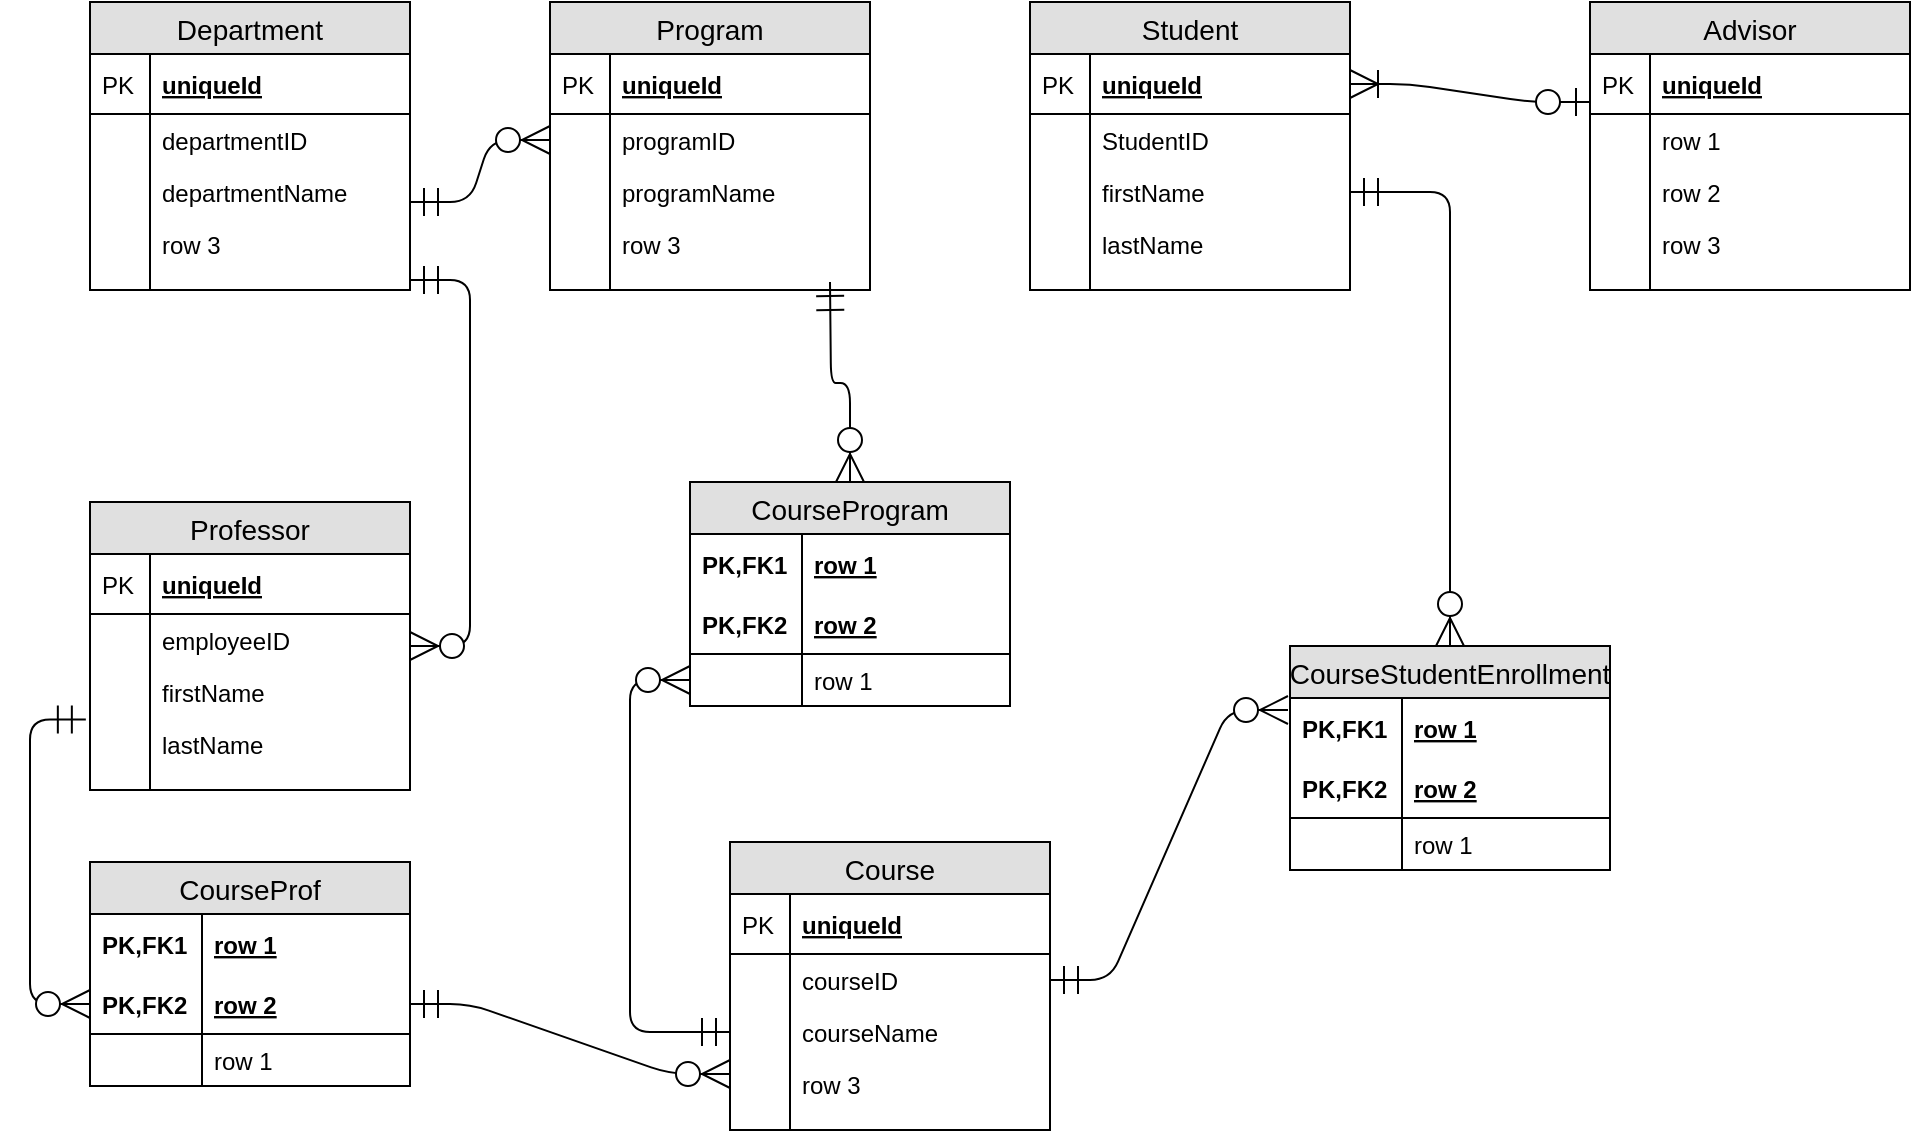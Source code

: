<mxfile version="12.2.3" type="onedrive" pages="1"><diagram name="Page-1" id="e56a1550-8fbb-45ad-956c-1786394a9013"><mxGraphModel dx="1005" dy="513" grid="1" gridSize="10" guides="1" tooltips="1" connect="1" arrows="1" fold="1" page="1" pageScale="1" pageWidth="1100" pageHeight="850" background="#ffffff" math="0" shadow="0"><root><mxCell id="0"/><mxCell id="1" parent="0"/><mxCell id="qnBEBuogcUo1ERhC1mrK-27" value="Department" style="swimlane;fontStyle=0;childLayout=stackLayout;horizontal=1;startSize=26;fillColor=#e0e0e0;horizontalStack=0;resizeParent=1;resizeParentMax=0;resizeLast=0;collapsible=1;marginBottom=0;swimlaneFillColor=#ffffff;align=center;fontSize=14;" parent="1" vertex="1"><mxGeometry x="50" y="20" width="160" height="144" as="geometry"/></mxCell><mxCell id="qnBEBuogcUo1ERhC1mrK-28" value="uniqueId" style="shape=partialRectangle;top=0;left=0;right=0;bottom=1;align=left;verticalAlign=middle;fillColor=none;spacingLeft=34;spacingRight=4;overflow=hidden;rotatable=0;points=[[0,0.5],[1,0.5]];portConstraint=eastwest;dropTarget=0;fontStyle=5;fontSize=12;" parent="qnBEBuogcUo1ERhC1mrK-27" vertex="1"><mxGeometry y="26" width="160" height="30" as="geometry"/></mxCell><mxCell id="qnBEBuogcUo1ERhC1mrK-29" value="PK" style="shape=partialRectangle;top=0;left=0;bottom=0;fillColor=none;align=left;verticalAlign=middle;spacingLeft=4;spacingRight=4;overflow=hidden;rotatable=0;points=[];portConstraint=eastwest;part=1;fontSize=12;" parent="qnBEBuogcUo1ERhC1mrK-28" vertex="1" connectable="0"><mxGeometry width="30" height="30" as="geometry"/></mxCell><mxCell id="qnBEBuogcUo1ERhC1mrK-30" value="departmentID" style="shape=partialRectangle;top=0;left=0;right=0;bottom=0;align=left;verticalAlign=top;fillColor=none;spacingLeft=34;spacingRight=4;overflow=hidden;rotatable=0;points=[[0,0.5],[1,0.5]];portConstraint=eastwest;dropTarget=0;fontSize=12;" parent="qnBEBuogcUo1ERhC1mrK-27" vertex="1"><mxGeometry y="56" width="160" height="26" as="geometry"/></mxCell><mxCell id="qnBEBuogcUo1ERhC1mrK-31" value="" style="shape=partialRectangle;top=0;left=0;bottom=0;fillColor=none;align=left;verticalAlign=top;spacingLeft=4;spacingRight=4;overflow=hidden;rotatable=0;points=[];portConstraint=eastwest;part=1;fontSize=12;" parent="qnBEBuogcUo1ERhC1mrK-30" vertex="1" connectable="0"><mxGeometry width="30" height="26" as="geometry"/></mxCell><mxCell id="qnBEBuogcUo1ERhC1mrK-32" value="departmentName" style="shape=partialRectangle;top=0;left=0;right=0;bottom=0;align=left;verticalAlign=top;fillColor=none;spacingLeft=34;spacingRight=4;overflow=hidden;rotatable=0;points=[[0,0.5],[1,0.5]];portConstraint=eastwest;dropTarget=0;fontSize=12;" parent="qnBEBuogcUo1ERhC1mrK-27" vertex="1"><mxGeometry y="82" width="160" height="26" as="geometry"/></mxCell><mxCell id="qnBEBuogcUo1ERhC1mrK-33" value="" style="shape=partialRectangle;top=0;left=0;bottom=0;fillColor=none;align=left;verticalAlign=top;spacingLeft=4;spacingRight=4;overflow=hidden;rotatable=0;points=[];portConstraint=eastwest;part=1;fontSize=12;" parent="qnBEBuogcUo1ERhC1mrK-32" vertex="1" connectable="0"><mxGeometry width="30" height="26" as="geometry"/></mxCell><mxCell id="qnBEBuogcUo1ERhC1mrK-34" value="row 3" style="shape=partialRectangle;top=0;left=0;right=0;bottom=0;align=left;verticalAlign=top;fillColor=none;spacingLeft=34;spacingRight=4;overflow=hidden;rotatable=0;points=[[0,0.5],[1,0.5]];portConstraint=eastwest;dropTarget=0;fontSize=12;" parent="qnBEBuogcUo1ERhC1mrK-27" vertex="1"><mxGeometry y="108" width="160" height="26" as="geometry"/></mxCell><mxCell id="qnBEBuogcUo1ERhC1mrK-35" value="" style="shape=partialRectangle;top=0;left=0;bottom=0;fillColor=none;align=left;verticalAlign=top;spacingLeft=4;spacingRight=4;overflow=hidden;rotatable=0;points=[];portConstraint=eastwest;part=1;fontSize=12;" parent="qnBEBuogcUo1ERhC1mrK-34" vertex="1" connectable="0"><mxGeometry width="30" height="26" as="geometry"/></mxCell><mxCell id="qnBEBuogcUo1ERhC1mrK-36" value="" style="shape=partialRectangle;top=0;left=0;right=0;bottom=0;align=left;verticalAlign=top;fillColor=none;spacingLeft=34;spacingRight=4;overflow=hidden;rotatable=0;points=[[0,0.5],[1,0.5]];portConstraint=eastwest;dropTarget=0;fontSize=12;" parent="qnBEBuogcUo1ERhC1mrK-27" vertex="1"><mxGeometry y="134" width="160" height="10" as="geometry"/></mxCell><mxCell id="qnBEBuogcUo1ERhC1mrK-37" value="" style="shape=partialRectangle;top=0;left=0;bottom=0;fillColor=none;align=left;verticalAlign=top;spacingLeft=4;spacingRight=4;overflow=hidden;rotatable=0;points=[];portConstraint=eastwest;part=1;fontSize=12;" parent="qnBEBuogcUo1ERhC1mrK-36" vertex="1" connectable="0"><mxGeometry width="30" height="10" as="geometry"/></mxCell><mxCell id="qnBEBuogcUo1ERhC1mrK-38" value="Program" style="swimlane;fontStyle=0;childLayout=stackLayout;horizontal=1;startSize=26;fillColor=#e0e0e0;horizontalStack=0;resizeParent=1;resizeParentMax=0;resizeLast=0;collapsible=1;marginBottom=0;swimlaneFillColor=#ffffff;align=center;fontSize=14;" parent="1" vertex="1"><mxGeometry x="280" y="20" width="160" height="144" as="geometry"/></mxCell><mxCell id="qnBEBuogcUo1ERhC1mrK-39" value="uniqueId" style="shape=partialRectangle;top=0;left=0;right=0;bottom=1;align=left;verticalAlign=middle;fillColor=none;spacingLeft=34;spacingRight=4;overflow=hidden;rotatable=0;points=[[0,0.5],[1,0.5]];portConstraint=eastwest;dropTarget=0;fontStyle=5;fontSize=12;" parent="qnBEBuogcUo1ERhC1mrK-38" vertex="1"><mxGeometry y="26" width="160" height="30" as="geometry"/></mxCell><mxCell id="qnBEBuogcUo1ERhC1mrK-40" value="PK" style="shape=partialRectangle;top=0;left=0;bottom=0;fillColor=none;align=left;verticalAlign=middle;spacingLeft=4;spacingRight=4;overflow=hidden;rotatable=0;points=[];portConstraint=eastwest;part=1;fontSize=12;" parent="qnBEBuogcUo1ERhC1mrK-39" vertex="1" connectable="0"><mxGeometry width="30" height="30" as="geometry"/></mxCell><mxCell id="qnBEBuogcUo1ERhC1mrK-41" value="programID" style="shape=partialRectangle;top=0;left=0;right=0;bottom=0;align=left;verticalAlign=top;fillColor=none;spacingLeft=34;spacingRight=4;overflow=hidden;rotatable=0;points=[[0,0.5],[1,0.5]];portConstraint=eastwest;dropTarget=0;fontSize=12;" parent="qnBEBuogcUo1ERhC1mrK-38" vertex="1"><mxGeometry y="56" width="160" height="26" as="geometry"/></mxCell><mxCell id="qnBEBuogcUo1ERhC1mrK-42" value="" style="shape=partialRectangle;top=0;left=0;bottom=0;fillColor=none;align=left;verticalAlign=top;spacingLeft=4;spacingRight=4;overflow=hidden;rotatable=0;points=[];portConstraint=eastwest;part=1;fontSize=12;" parent="qnBEBuogcUo1ERhC1mrK-41" vertex="1" connectable="0"><mxGeometry width="30" height="26" as="geometry"/></mxCell><mxCell id="qnBEBuogcUo1ERhC1mrK-43" value="programName" style="shape=partialRectangle;top=0;left=0;right=0;bottom=0;align=left;verticalAlign=top;fillColor=none;spacingLeft=34;spacingRight=4;overflow=hidden;rotatable=0;points=[[0,0.5],[1,0.5]];portConstraint=eastwest;dropTarget=0;fontSize=12;" parent="qnBEBuogcUo1ERhC1mrK-38" vertex="1"><mxGeometry y="82" width="160" height="26" as="geometry"/></mxCell><mxCell id="qnBEBuogcUo1ERhC1mrK-44" value="" style="shape=partialRectangle;top=0;left=0;bottom=0;fillColor=none;align=left;verticalAlign=top;spacingLeft=4;spacingRight=4;overflow=hidden;rotatable=0;points=[];portConstraint=eastwest;part=1;fontSize=12;" parent="qnBEBuogcUo1ERhC1mrK-43" vertex="1" connectable="0"><mxGeometry width="30" height="26" as="geometry"/></mxCell><mxCell id="qnBEBuogcUo1ERhC1mrK-45" value="row 3" style="shape=partialRectangle;top=0;left=0;right=0;bottom=0;align=left;verticalAlign=top;fillColor=none;spacingLeft=34;spacingRight=4;overflow=hidden;rotatable=0;points=[[0,0.5],[1,0.5]];portConstraint=eastwest;dropTarget=0;fontSize=12;" parent="qnBEBuogcUo1ERhC1mrK-38" vertex="1"><mxGeometry y="108" width="160" height="26" as="geometry"/></mxCell><mxCell id="qnBEBuogcUo1ERhC1mrK-46" value="" style="shape=partialRectangle;top=0;left=0;bottom=0;fillColor=none;align=left;verticalAlign=top;spacingLeft=4;spacingRight=4;overflow=hidden;rotatable=0;points=[];portConstraint=eastwest;part=1;fontSize=12;" parent="qnBEBuogcUo1ERhC1mrK-45" vertex="1" connectable="0"><mxGeometry width="30" height="26" as="geometry"/></mxCell><mxCell id="qnBEBuogcUo1ERhC1mrK-47" value="" style="shape=partialRectangle;top=0;left=0;right=0;bottom=0;align=left;verticalAlign=top;fillColor=none;spacingLeft=34;spacingRight=4;overflow=hidden;rotatable=0;points=[[0,0.5],[1,0.5]];portConstraint=eastwest;dropTarget=0;fontSize=12;" parent="qnBEBuogcUo1ERhC1mrK-38" vertex="1"><mxGeometry y="134" width="160" height="10" as="geometry"/></mxCell><mxCell id="qnBEBuogcUo1ERhC1mrK-48" value="" style="shape=partialRectangle;top=0;left=0;bottom=0;fillColor=none;align=left;verticalAlign=top;spacingLeft=4;spacingRight=4;overflow=hidden;rotatable=0;points=[];portConstraint=eastwest;part=1;fontSize=12;" parent="qnBEBuogcUo1ERhC1mrK-47" vertex="1" connectable="0"><mxGeometry width="30" height="10" as="geometry"/></mxCell><mxCell id="qnBEBuogcUo1ERhC1mrK-49" value="Professor" style="swimlane;fontStyle=0;childLayout=stackLayout;horizontal=1;startSize=26;fillColor=#e0e0e0;horizontalStack=0;resizeParent=1;resizeParentMax=0;resizeLast=0;collapsible=1;marginBottom=0;swimlaneFillColor=#ffffff;align=center;fontSize=14;" parent="1" vertex="1"><mxGeometry x="50" y="270" width="160" height="144" as="geometry"/></mxCell><mxCell id="qnBEBuogcUo1ERhC1mrK-50" value="uniqueId" style="shape=partialRectangle;top=0;left=0;right=0;bottom=1;align=left;verticalAlign=middle;fillColor=none;spacingLeft=34;spacingRight=4;overflow=hidden;rotatable=0;points=[[0,0.5],[1,0.5]];portConstraint=eastwest;dropTarget=0;fontStyle=5;fontSize=12;" parent="qnBEBuogcUo1ERhC1mrK-49" vertex="1"><mxGeometry y="26" width="160" height="30" as="geometry"/></mxCell><mxCell id="qnBEBuogcUo1ERhC1mrK-51" value="PK" style="shape=partialRectangle;top=0;left=0;bottom=0;fillColor=none;align=left;verticalAlign=middle;spacingLeft=4;spacingRight=4;overflow=hidden;rotatable=0;points=[];portConstraint=eastwest;part=1;fontSize=12;" parent="qnBEBuogcUo1ERhC1mrK-50" vertex="1" connectable="0"><mxGeometry width="30" height="30" as="geometry"/></mxCell><mxCell id="qnBEBuogcUo1ERhC1mrK-52" value="employeeID" style="shape=partialRectangle;top=0;left=0;right=0;bottom=0;align=left;verticalAlign=top;fillColor=none;spacingLeft=34;spacingRight=4;overflow=hidden;rotatable=0;points=[[0,0.5],[1,0.5]];portConstraint=eastwest;dropTarget=0;fontSize=12;" parent="qnBEBuogcUo1ERhC1mrK-49" vertex="1"><mxGeometry y="56" width="160" height="26" as="geometry"/></mxCell><mxCell id="qnBEBuogcUo1ERhC1mrK-53" value="" style="shape=partialRectangle;top=0;left=0;bottom=0;fillColor=none;align=left;verticalAlign=top;spacingLeft=4;spacingRight=4;overflow=hidden;rotatable=0;points=[];portConstraint=eastwest;part=1;fontSize=12;" parent="qnBEBuogcUo1ERhC1mrK-52" vertex="1" connectable="0"><mxGeometry width="30" height="26" as="geometry"/></mxCell><mxCell id="qnBEBuogcUo1ERhC1mrK-54" value="firstName" style="shape=partialRectangle;top=0;left=0;right=0;bottom=0;align=left;verticalAlign=top;fillColor=none;spacingLeft=34;spacingRight=4;overflow=hidden;rotatable=0;points=[[0,0.5],[1,0.5]];portConstraint=eastwest;dropTarget=0;fontSize=12;" parent="qnBEBuogcUo1ERhC1mrK-49" vertex="1"><mxGeometry y="82" width="160" height="26" as="geometry"/></mxCell><mxCell id="qnBEBuogcUo1ERhC1mrK-55" value="" style="shape=partialRectangle;top=0;left=0;bottom=0;fillColor=none;align=left;verticalAlign=top;spacingLeft=4;spacingRight=4;overflow=hidden;rotatable=0;points=[];portConstraint=eastwest;part=1;fontSize=12;" parent="qnBEBuogcUo1ERhC1mrK-54" vertex="1" connectable="0"><mxGeometry width="30" height="26" as="geometry"/></mxCell><mxCell id="qnBEBuogcUo1ERhC1mrK-56" value="lastName" style="shape=partialRectangle;top=0;left=0;right=0;bottom=0;align=left;verticalAlign=top;fillColor=none;spacingLeft=34;spacingRight=4;overflow=hidden;rotatable=0;points=[[0,0.5],[1,0.5]];portConstraint=eastwest;dropTarget=0;fontSize=12;" parent="qnBEBuogcUo1ERhC1mrK-49" vertex="1"><mxGeometry y="108" width="160" height="26" as="geometry"/></mxCell><mxCell id="qnBEBuogcUo1ERhC1mrK-57" value="" style="shape=partialRectangle;top=0;left=0;bottom=0;fillColor=none;align=left;verticalAlign=top;spacingLeft=4;spacingRight=4;overflow=hidden;rotatable=0;points=[];portConstraint=eastwest;part=1;fontSize=12;" parent="qnBEBuogcUo1ERhC1mrK-56" vertex="1" connectable="0"><mxGeometry width="30" height="26" as="geometry"/></mxCell><mxCell id="qnBEBuogcUo1ERhC1mrK-58" value="" style="shape=partialRectangle;top=0;left=0;right=0;bottom=0;align=left;verticalAlign=top;fillColor=none;spacingLeft=34;spacingRight=4;overflow=hidden;rotatable=0;points=[[0,0.5],[1,0.5]];portConstraint=eastwest;dropTarget=0;fontSize=12;" parent="qnBEBuogcUo1ERhC1mrK-49" vertex="1"><mxGeometry y="134" width="160" height="10" as="geometry"/></mxCell><mxCell id="qnBEBuogcUo1ERhC1mrK-59" value="" style="shape=partialRectangle;top=0;left=0;bottom=0;fillColor=none;align=left;verticalAlign=top;spacingLeft=4;spacingRight=4;overflow=hidden;rotatable=0;points=[];portConstraint=eastwest;part=1;fontSize=12;" parent="qnBEBuogcUo1ERhC1mrK-58" vertex="1" connectable="0"><mxGeometry width="30" height="10" as="geometry"/></mxCell><mxCell id="qY8QIyZN7lEziFCfU6fm-1" value="Student" style="swimlane;fontStyle=0;childLayout=stackLayout;horizontal=1;startSize=26;fillColor=#e0e0e0;horizontalStack=0;resizeParent=1;resizeParentMax=0;resizeLast=0;collapsible=1;marginBottom=0;swimlaneFillColor=#ffffff;align=center;fontSize=14;" parent="1" vertex="1"><mxGeometry x="520" y="20" width="160" height="144" as="geometry"/></mxCell><mxCell id="qY8QIyZN7lEziFCfU6fm-2" value="uniqueId" style="shape=partialRectangle;top=0;left=0;right=0;bottom=1;align=left;verticalAlign=middle;fillColor=none;spacingLeft=34;spacingRight=4;overflow=hidden;rotatable=0;points=[[0,0.5],[1,0.5]];portConstraint=eastwest;dropTarget=0;fontStyle=5;fontSize=12;" parent="qY8QIyZN7lEziFCfU6fm-1" vertex="1"><mxGeometry y="26" width="160" height="30" as="geometry"/></mxCell><mxCell id="qY8QIyZN7lEziFCfU6fm-3" value="PK" style="shape=partialRectangle;top=0;left=0;bottom=0;fillColor=none;align=left;verticalAlign=middle;spacingLeft=4;spacingRight=4;overflow=hidden;rotatable=0;points=[];portConstraint=eastwest;part=1;fontSize=12;" parent="qY8QIyZN7lEziFCfU6fm-2" vertex="1" connectable="0"><mxGeometry width="30" height="30" as="geometry"/></mxCell><mxCell id="qY8QIyZN7lEziFCfU6fm-4" value="StudentID" style="shape=partialRectangle;top=0;left=0;right=0;bottom=0;align=left;verticalAlign=top;fillColor=none;spacingLeft=34;spacingRight=4;overflow=hidden;rotatable=0;points=[[0,0.5],[1,0.5]];portConstraint=eastwest;dropTarget=0;fontSize=12;" parent="qY8QIyZN7lEziFCfU6fm-1" vertex="1"><mxGeometry y="56" width="160" height="26" as="geometry"/></mxCell><mxCell id="qY8QIyZN7lEziFCfU6fm-5" value="" style="shape=partialRectangle;top=0;left=0;bottom=0;fillColor=none;align=left;verticalAlign=top;spacingLeft=4;spacingRight=4;overflow=hidden;rotatable=0;points=[];portConstraint=eastwest;part=1;fontSize=12;" parent="qY8QIyZN7lEziFCfU6fm-4" vertex="1" connectable="0"><mxGeometry width="30" height="26" as="geometry"/></mxCell><mxCell id="qY8QIyZN7lEziFCfU6fm-6" value="firstName" style="shape=partialRectangle;top=0;left=0;right=0;bottom=0;align=left;verticalAlign=top;fillColor=none;spacingLeft=34;spacingRight=4;overflow=hidden;rotatable=0;points=[[0,0.5],[1,0.5]];portConstraint=eastwest;dropTarget=0;fontSize=12;" parent="qY8QIyZN7lEziFCfU6fm-1" vertex="1"><mxGeometry y="82" width="160" height="26" as="geometry"/></mxCell><mxCell id="qY8QIyZN7lEziFCfU6fm-7" value="" style="shape=partialRectangle;top=0;left=0;bottom=0;fillColor=none;align=left;verticalAlign=top;spacingLeft=4;spacingRight=4;overflow=hidden;rotatable=0;points=[];portConstraint=eastwest;part=1;fontSize=12;" parent="qY8QIyZN7lEziFCfU6fm-6" vertex="1" connectable="0"><mxGeometry width="30" height="26" as="geometry"/></mxCell><mxCell id="qY8QIyZN7lEziFCfU6fm-8" value="lastName" style="shape=partialRectangle;top=0;left=0;right=0;bottom=0;align=left;verticalAlign=top;fillColor=none;spacingLeft=34;spacingRight=4;overflow=hidden;rotatable=0;points=[[0,0.5],[1,0.5]];portConstraint=eastwest;dropTarget=0;fontSize=12;" parent="qY8QIyZN7lEziFCfU6fm-1" vertex="1"><mxGeometry y="108" width="160" height="26" as="geometry"/></mxCell><mxCell id="qY8QIyZN7lEziFCfU6fm-9" value="" style="shape=partialRectangle;top=0;left=0;bottom=0;fillColor=none;align=left;verticalAlign=top;spacingLeft=4;spacingRight=4;overflow=hidden;rotatable=0;points=[];portConstraint=eastwest;part=1;fontSize=12;" parent="qY8QIyZN7lEziFCfU6fm-8" vertex="1" connectable="0"><mxGeometry width="30" height="26" as="geometry"/></mxCell><mxCell id="qY8QIyZN7lEziFCfU6fm-10" value="" style="shape=partialRectangle;top=0;left=0;right=0;bottom=0;align=left;verticalAlign=top;fillColor=none;spacingLeft=34;spacingRight=4;overflow=hidden;rotatable=0;points=[[0,0.5],[1,0.5]];portConstraint=eastwest;dropTarget=0;fontSize=12;" parent="qY8QIyZN7lEziFCfU6fm-1" vertex="1"><mxGeometry y="134" width="160" height="10" as="geometry"/></mxCell><mxCell id="qY8QIyZN7lEziFCfU6fm-11" value="" style="shape=partialRectangle;top=0;left=0;bottom=0;fillColor=none;align=left;verticalAlign=top;spacingLeft=4;spacingRight=4;overflow=hidden;rotatable=0;points=[];portConstraint=eastwest;part=1;fontSize=12;" parent="qY8QIyZN7lEziFCfU6fm-10" vertex="1" connectable="0"><mxGeometry width="30" height="10" as="geometry"/></mxCell><mxCell id="qY8QIyZN7lEziFCfU6fm-12" value="Course" style="swimlane;fontStyle=0;childLayout=stackLayout;horizontal=1;startSize=26;fillColor=#e0e0e0;horizontalStack=0;resizeParent=1;resizeParentMax=0;resizeLast=0;collapsible=1;marginBottom=0;swimlaneFillColor=#ffffff;align=center;fontSize=14;" parent="1" vertex="1"><mxGeometry x="370" y="440" width="160" height="144" as="geometry"/></mxCell><mxCell id="qY8QIyZN7lEziFCfU6fm-13" value="uniqueId" style="shape=partialRectangle;top=0;left=0;right=0;bottom=1;align=left;verticalAlign=middle;fillColor=none;spacingLeft=34;spacingRight=4;overflow=hidden;rotatable=0;points=[[0,0.5],[1,0.5]];portConstraint=eastwest;dropTarget=0;fontStyle=5;fontSize=12;" parent="qY8QIyZN7lEziFCfU6fm-12" vertex="1"><mxGeometry y="26" width="160" height="30" as="geometry"/></mxCell><mxCell id="qY8QIyZN7lEziFCfU6fm-14" value="PK" style="shape=partialRectangle;top=0;left=0;bottom=0;fillColor=none;align=left;verticalAlign=middle;spacingLeft=4;spacingRight=4;overflow=hidden;rotatable=0;points=[];portConstraint=eastwest;part=1;fontSize=12;" parent="qY8QIyZN7lEziFCfU6fm-13" vertex="1" connectable="0"><mxGeometry width="30" height="30" as="geometry"/></mxCell><mxCell id="qY8QIyZN7lEziFCfU6fm-15" value="courseID" style="shape=partialRectangle;top=0;left=0;right=0;bottom=0;align=left;verticalAlign=top;fillColor=none;spacingLeft=34;spacingRight=4;overflow=hidden;rotatable=0;points=[[0,0.5],[1,0.5]];portConstraint=eastwest;dropTarget=0;fontSize=12;" parent="qY8QIyZN7lEziFCfU6fm-12" vertex="1"><mxGeometry y="56" width="160" height="26" as="geometry"/></mxCell><mxCell id="qY8QIyZN7lEziFCfU6fm-16" value="" style="shape=partialRectangle;top=0;left=0;bottom=0;fillColor=none;align=left;verticalAlign=top;spacingLeft=4;spacingRight=4;overflow=hidden;rotatable=0;points=[];portConstraint=eastwest;part=1;fontSize=12;" parent="qY8QIyZN7lEziFCfU6fm-15" vertex="1" connectable="0"><mxGeometry width="30" height="26" as="geometry"/></mxCell><mxCell id="qY8QIyZN7lEziFCfU6fm-17" value="courseName" style="shape=partialRectangle;top=0;left=0;right=0;bottom=0;align=left;verticalAlign=top;fillColor=none;spacingLeft=34;spacingRight=4;overflow=hidden;rotatable=0;points=[[0,0.5],[1,0.5]];portConstraint=eastwest;dropTarget=0;fontSize=12;" parent="qY8QIyZN7lEziFCfU6fm-12" vertex="1"><mxGeometry y="82" width="160" height="26" as="geometry"/></mxCell><mxCell id="qY8QIyZN7lEziFCfU6fm-18" value="" style="shape=partialRectangle;top=0;left=0;bottom=0;fillColor=none;align=left;verticalAlign=top;spacingLeft=4;spacingRight=4;overflow=hidden;rotatable=0;points=[];portConstraint=eastwest;part=1;fontSize=12;" parent="qY8QIyZN7lEziFCfU6fm-17" vertex="1" connectable="0"><mxGeometry width="30" height="26" as="geometry"/></mxCell><mxCell id="qY8QIyZN7lEziFCfU6fm-19" value="row 3" style="shape=partialRectangle;top=0;left=0;right=0;bottom=0;align=left;verticalAlign=top;fillColor=none;spacingLeft=34;spacingRight=4;overflow=hidden;rotatable=0;points=[[0,0.5],[1,0.5]];portConstraint=eastwest;dropTarget=0;fontSize=12;" parent="qY8QIyZN7lEziFCfU6fm-12" vertex="1"><mxGeometry y="108" width="160" height="26" as="geometry"/></mxCell><mxCell id="qY8QIyZN7lEziFCfU6fm-20" value="" style="shape=partialRectangle;top=0;left=0;bottom=0;fillColor=none;align=left;verticalAlign=top;spacingLeft=4;spacingRight=4;overflow=hidden;rotatable=0;points=[];portConstraint=eastwest;part=1;fontSize=12;" parent="qY8QIyZN7lEziFCfU6fm-19" vertex="1" connectable="0"><mxGeometry width="30" height="26" as="geometry"/></mxCell><mxCell id="qY8QIyZN7lEziFCfU6fm-21" value="" style="shape=partialRectangle;top=0;left=0;right=0;bottom=0;align=left;verticalAlign=top;fillColor=none;spacingLeft=34;spacingRight=4;overflow=hidden;rotatable=0;points=[[0,0.5],[1,0.5]];portConstraint=eastwest;dropTarget=0;fontSize=12;" parent="qY8QIyZN7lEziFCfU6fm-12" vertex="1"><mxGeometry y="134" width="160" height="10" as="geometry"/></mxCell><mxCell id="qY8QIyZN7lEziFCfU6fm-22" value="" style="shape=partialRectangle;top=0;left=0;bottom=0;fillColor=none;align=left;verticalAlign=top;spacingLeft=4;spacingRight=4;overflow=hidden;rotatable=0;points=[];portConstraint=eastwest;part=1;fontSize=12;" parent="qY8QIyZN7lEziFCfU6fm-21" vertex="1" connectable="0"><mxGeometry width="30" height="10" as="geometry"/></mxCell><mxCell id="qY8QIyZN7lEziFCfU6fm-24" value="" style="edgeStyle=entityRelationEdgeStyle;fontSize=12;html=1;endArrow=ERzeroToMany;endFill=1;entryX=0;entryY=0.5;entryDx=0;entryDy=0;startArrow=ERmandOne;startFill=0;endSize=12;startSize=12;" parent="1" target="qnBEBuogcUo1ERhC1mrK-41" edge="1"><mxGeometry width="100" height="100" relative="1" as="geometry"><mxPoint x="210" y="120" as="sourcePoint"/><mxPoint x="310" y="20" as="targetPoint"/></mxGeometry></mxCell><mxCell id="qY8QIyZN7lEziFCfU6fm-25" value="" style="edgeStyle=entityRelationEdgeStyle;fontSize=12;html=1;endArrow=ERzeroToMany;endFill=1;startArrow=ERmandOne;startFill=0;endSize=12;startSize=12;" parent="1" source="qnBEBuogcUo1ERhC1mrK-36" target="qnBEBuogcUo1ERhC1mrK-49" edge="1"><mxGeometry width="100" height="100" relative="1" as="geometry"><mxPoint x="80" y="260" as="sourcePoint"/><mxPoint x="180" y="160" as="targetPoint"/></mxGeometry></mxCell><mxCell id="qY8QIyZN7lEziFCfU6fm-37" value="CourseStudentEnrollment" style="swimlane;fontStyle=0;childLayout=stackLayout;horizontal=1;startSize=26;fillColor=#e0e0e0;horizontalStack=0;resizeParent=1;resizeParentMax=0;resizeLast=0;collapsible=1;marginBottom=0;swimlaneFillColor=#ffffff;align=center;fontSize=14;" parent="1" vertex="1"><mxGeometry x="650" y="342" width="160" height="112" as="geometry"/></mxCell><mxCell id="qY8QIyZN7lEziFCfU6fm-38" value="row 1" style="shape=partialRectangle;top=0;left=0;right=0;bottom=0;align=left;verticalAlign=middle;fillColor=none;spacingLeft=60;spacingRight=4;overflow=hidden;rotatable=0;points=[[0,0.5],[1,0.5]];portConstraint=eastwest;dropTarget=0;fontStyle=5;fontSize=12;" parent="qY8QIyZN7lEziFCfU6fm-37" vertex="1"><mxGeometry y="26" width="160" height="30" as="geometry"/></mxCell><mxCell id="qY8QIyZN7lEziFCfU6fm-39" value="PK,FK1" style="shape=partialRectangle;fontStyle=1;top=0;left=0;bottom=0;fillColor=none;align=left;verticalAlign=middle;spacingLeft=4;spacingRight=4;overflow=hidden;rotatable=0;points=[];portConstraint=eastwest;part=1;fontSize=12;" parent="qY8QIyZN7lEziFCfU6fm-38" vertex="1" connectable="0"><mxGeometry width="56" height="30" as="geometry"/></mxCell><mxCell id="qY8QIyZN7lEziFCfU6fm-40" value="row 2" style="shape=partialRectangle;top=0;left=0;right=0;bottom=1;align=left;verticalAlign=middle;fillColor=none;spacingLeft=60;spacingRight=4;overflow=hidden;rotatable=0;points=[[0,0.5],[1,0.5]];portConstraint=eastwest;dropTarget=0;fontStyle=5;fontSize=12;" parent="qY8QIyZN7lEziFCfU6fm-37" vertex="1"><mxGeometry y="56" width="160" height="30" as="geometry"/></mxCell><mxCell id="qY8QIyZN7lEziFCfU6fm-41" value="PK,FK2" style="shape=partialRectangle;fontStyle=1;top=0;left=0;bottom=0;fillColor=none;align=left;verticalAlign=middle;spacingLeft=4;spacingRight=4;overflow=hidden;rotatable=0;points=[];portConstraint=eastwest;part=1;fontSize=12;" parent="qY8QIyZN7lEziFCfU6fm-40" vertex="1" connectable="0"><mxGeometry width="56" height="30" as="geometry"/></mxCell><mxCell id="qY8QIyZN7lEziFCfU6fm-42" value="row 1" style="shape=partialRectangle;top=0;left=0;right=0;bottom=0;align=left;verticalAlign=top;fillColor=none;spacingLeft=60;spacingRight=4;overflow=hidden;rotatable=0;points=[[0,0.5],[1,0.5]];portConstraint=eastwest;dropTarget=0;fontSize=12;" parent="qY8QIyZN7lEziFCfU6fm-37" vertex="1"><mxGeometry y="86" width="160" height="26" as="geometry"/></mxCell><mxCell id="qY8QIyZN7lEziFCfU6fm-43" value="" style="shape=partialRectangle;top=0;left=0;bottom=0;fillColor=none;align=left;verticalAlign=top;spacingLeft=4;spacingRight=4;overflow=hidden;rotatable=0;points=[];portConstraint=eastwest;part=1;fontSize=12;" parent="qY8QIyZN7lEziFCfU6fm-42" vertex="1" connectable="0"><mxGeometry width="56" height="26" as="geometry"/></mxCell><mxCell id="qY8QIyZN7lEziFCfU6fm-45" value="" style="fontSize=12;html=1;endArrow=ERmandOne;endFill=0;entryX=1;entryY=0.5;entryDx=0;entryDy=0;edgeStyle=orthogonalEdgeStyle;startArrow=ERzeroToMany;startFill=1;endSize=12;startSize=12;" parent="1" source="qY8QIyZN7lEziFCfU6fm-37" target="qY8QIyZN7lEziFCfU6fm-6" edge="1"><mxGeometry width="100" height="100" relative="1" as="geometry"><mxPoint x="470" y="390" as="sourcePoint"/><mxPoint x="620" y="180" as="targetPoint"/><Array as="points"><mxPoint x="730" y="115"/></Array></mxGeometry></mxCell><mxCell id="qY8QIyZN7lEziFCfU6fm-48" value="" style="edgeStyle=entityRelationEdgeStyle;fontSize=12;html=1;endArrow=ERzeroToMany;endFill=1;exitX=1;exitY=0.5;exitDx=0;exitDy=0;startArrow=ERmandOne;startFill=0;endSize=12;startSize=12;" parent="1" source="qY8QIyZN7lEziFCfU6fm-15" edge="1"><mxGeometry width="100" height="100" relative="1" as="geometry"><mxPoint x="549" y="474" as="sourcePoint"/><mxPoint x="649" y="374" as="targetPoint"/></mxGeometry></mxCell><mxCell id="qY8QIyZN7lEziFCfU6fm-59" value="CourseProgram" style="swimlane;fontStyle=0;childLayout=stackLayout;horizontal=1;startSize=26;fillColor=#e0e0e0;horizontalStack=0;resizeParent=1;resizeParentMax=0;resizeLast=0;collapsible=1;marginBottom=0;swimlaneFillColor=#ffffff;align=center;fontSize=14;" parent="1" vertex="1"><mxGeometry x="350" y="260" width="160" height="112" as="geometry"/></mxCell><mxCell id="qY8QIyZN7lEziFCfU6fm-60" value="row 1" style="shape=partialRectangle;top=0;left=0;right=0;bottom=0;align=left;verticalAlign=middle;fillColor=none;spacingLeft=60;spacingRight=4;overflow=hidden;rotatable=0;points=[[0,0.5],[1,0.5]];portConstraint=eastwest;dropTarget=0;fontStyle=5;fontSize=12;" parent="qY8QIyZN7lEziFCfU6fm-59" vertex="1"><mxGeometry y="26" width="160" height="30" as="geometry"/></mxCell><mxCell id="qY8QIyZN7lEziFCfU6fm-61" value="PK,FK1" style="shape=partialRectangle;fontStyle=1;top=0;left=0;bottom=0;fillColor=none;align=left;verticalAlign=middle;spacingLeft=4;spacingRight=4;overflow=hidden;rotatable=0;points=[];portConstraint=eastwest;part=1;fontSize=12;" parent="qY8QIyZN7lEziFCfU6fm-60" vertex="1" connectable="0"><mxGeometry width="56" height="30" as="geometry"/></mxCell><mxCell id="qY8QIyZN7lEziFCfU6fm-62" value="row 2" style="shape=partialRectangle;top=0;left=0;right=0;bottom=1;align=left;verticalAlign=middle;fillColor=none;spacingLeft=60;spacingRight=4;overflow=hidden;rotatable=0;points=[[0,0.5],[1,0.5]];portConstraint=eastwest;dropTarget=0;fontStyle=5;fontSize=12;" parent="qY8QIyZN7lEziFCfU6fm-59" vertex="1"><mxGeometry y="56" width="160" height="30" as="geometry"/></mxCell><mxCell id="qY8QIyZN7lEziFCfU6fm-63" value="PK,FK2" style="shape=partialRectangle;fontStyle=1;top=0;left=0;bottom=0;fillColor=none;align=left;verticalAlign=middle;spacingLeft=4;spacingRight=4;overflow=hidden;rotatable=0;points=[];portConstraint=eastwest;part=1;fontSize=12;" parent="qY8QIyZN7lEziFCfU6fm-62" vertex="1" connectable="0"><mxGeometry width="56" height="30" as="geometry"/></mxCell><mxCell id="qY8QIyZN7lEziFCfU6fm-64" value="row 1" style="shape=partialRectangle;top=0;left=0;right=0;bottom=0;align=left;verticalAlign=top;fillColor=none;spacingLeft=60;spacingRight=4;overflow=hidden;rotatable=0;points=[[0,0.5],[1,0.5]];portConstraint=eastwest;dropTarget=0;fontSize=12;" parent="qY8QIyZN7lEziFCfU6fm-59" vertex="1"><mxGeometry y="86" width="160" height="26" as="geometry"/></mxCell><mxCell id="qY8QIyZN7lEziFCfU6fm-65" value="" style="shape=partialRectangle;top=0;left=0;bottom=0;fillColor=none;align=left;verticalAlign=top;spacingLeft=4;spacingRight=4;overflow=hidden;rotatable=0;points=[];portConstraint=eastwest;part=1;fontSize=12;" parent="qY8QIyZN7lEziFCfU6fm-64" vertex="1" connectable="0"><mxGeometry width="56" height="26" as="geometry"/></mxCell><mxCell id="qY8QIyZN7lEziFCfU6fm-66" value="" style="edgeStyle=orthogonalEdgeStyle;fontSize=12;html=1;endArrow=ERmandOne;endFill=0;exitX=0.5;exitY=0;exitDx=0;exitDy=0;endSize=12;startSize=12;startArrow=ERzeroToMany;startFill=1;" parent="1" source="qY8QIyZN7lEziFCfU6fm-59" edge="1"><mxGeometry width="100" height="100" relative="1" as="geometry"><mxPoint x="320" y="250" as="sourcePoint"/><mxPoint x="420" y="160" as="targetPoint"/></mxGeometry></mxCell><mxCell id="qY8QIyZN7lEziFCfU6fm-67" value="" style="edgeStyle=orthogonalEdgeStyle;fontSize=12;html=1;endArrow=ERzeroToMany;endFill=1;entryX=0;entryY=0.5;entryDx=0;entryDy=0;exitX=0;exitY=0.5;exitDx=0;exitDy=0;startArrow=ERmandOne;startFill=0;endSize=12;startSize=12;" parent="1" source="qY8QIyZN7lEziFCfU6fm-17" target="qY8QIyZN7lEziFCfU6fm-64" edge="1"><mxGeometry width="100" height="100" relative="1" as="geometry"><mxPoint x="280" y="580" as="sourcePoint"/><mxPoint x="480" y="360" as="targetPoint"/><Array as="points"><mxPoint x="320" y="535"/><mxPoint x="320" y="359"/></Array></mxGeometry></mxCell><mxCell id="qY8QIyZN7lEziFCfU6fm-68" value="CourseProf" style="swimlane;fontStyle=0;childLayout=stackLayout;horizontal=1;startSize=26;fillColor=#e0e0e0;horizontalStack=0;resizeParent=1;resizeParentMax=0;resizeLast=0;collapsible=1;marginBottom=0;swimlaneFillColor=#ffffff;align=center;fontSize=14;" parent="1" vertex="1"><mxGeometry x="50" y="450" width="160" height="112" as="geometry"/></mxCell><mxCell id="qY8QIyZN7lEziFCfU6fm-69" value="row 1" style="shape=partialRectangle;top=0;left=0;right=0;bottom=0;align=left;verticalAlign=middle;fillColor=none;spacingLeft=60;spacingRight=4;overflow=hidden;rotatable=0;points=[[0,0.5],[1,0.5]];portConstraint=eastwest;dropTarget=0;fontStyle=5;fontSize=12;" parent="qY8QIyZN7lEziFCfU6fm-68" vertex="1"><mxGeometry y="26" width="160" height="30" as="geometry"/></mxCell><mxCell id="qY8QIyZN7lEziFCfU6fm-70" value="PK,FK1" style="shape=partialRectangle;fontStyle=1;top=0;left=0;bottom=0;fillColor=none;align=left;verticalAlign=middle;spacingLeft=4;spacingRight=4;overflow=hidden;rotatable=0;points=[];portConstraint=eastwest;part=1;fontSize=12;" parent="qY8QIyZN7lEziFCfU6fm-69" vertex="1" connectable="0"><mxGeometry width="56" height="30" as="geometry"/></mxCell><mxCell id="qY8QIyZN7lEziFCfU6fm-71" value="row 2" style="shape=partialRectangle;top=0;left=0;right=0;bottom=1;align=left;verticalAlign=middle;fillColor=none;spacingLeft=60;spacingRight=4;overflow=hidden;rotatable=0;points=[[0,0.5],[1,0.5]];portConstraint=eastwest;dropTarget=0;fontStyle=5;fontSize=12;" parent="qY8QIyZN7lEziFCfU6fm-68" vertex="1"><mxGeometry y="56" width="160" height="30" as="geometry"/></mxCell><mxCell id="qY8QIyZN7lEziFCfU6fm-72" value="PK,FK2" style="shape=partialRectangle;fontStyle=1;top=0;left=0;bottom=0;fillColor=none;align=left;verticalAlign=middle;spacingLeft=4;spacingRight=4;overflow=hidden;rotatable=0;points=[];portConstraint=eastwest;part=1;fontSize=12;" parent="qY8QIyZN7lEziFCfU6fm-71" vertex="1" connectable="0"><mxGeometry width="56" height="30" as="geometry"/></mxCell><mxCell id="qY8QIyZN7lEziFCfU6fm-73" value="row 1" style="shape=partialRectangle;top=0;left=0;right=0;bottom=0;align=left;verticalAlign=top;fillColor=none;spacingLeft=60;spacingRight=4;overflow=hidden;rotatable=0;points=[[0,0.5],[1,0.5]];portConstraint=eastwest;dropTarget=0;fontSize=12;" parent="qY8QIyZN7lEziFCfU6fm-68" vertex="1"><mxGeometry y="86" width="160" height="26" as="geometry"/></mxCell><mxCell id="qY8QIyZN7lEziFCfU6fm-74" value="" style="shape=partialRectangle;top=0;left=0;bottom=0;fillColor=none;align=left;verticalAlign=top;spacingLeft=4;spacingRight=4;overflow=hidden;rotatable=0;points=[];portConstraint=eastwest;part=1;fontSize=12;" parent="qY8QIyZN7lEziFCfU6fm-73" vertex="1" connectable="0"><mxGeometry width="56" height="26" as="geometry"/></mxCell><mxCell id="qY8QIyZN7lEziFCfU6fm-76" value="" style="edgeStyle=elbowEdgeStyle;fontSize=12;html=1;endArrow=ERmandOne;endFill=0;entryX=-0.013;entryY=0.029;entryDx=0;entryDy=0;entryPerimeter=0;elbow=vertical;exitX=0;exitY=0.5;exitDx=0;exitDy=0;startArrow=ERzeroToMany;startFill=1;endSize=12;startSize=12;" parent="1" source="qY8QIyZN7lEziFCfU6fm-71" target="qnBEBuogcUo1ERhC1mrK-56" edge="1"><mxGeometry width="100" height="100" relative="1" as="geometry"><mxPoint x="20" y="560" as="sourcePoint"/><mxPoint x="20" y="389.5" as="targetPoint"/><Array as="points"><mxPoint x="20" y="391"/></Array></mxGeometry></mxCell><mxCell id="qY8QIyZN7lEziFCfU6fm-77" value="" style="edgeStyle=entityRelationEdgeStyle;fontSize=12;html=1;endArrow=ERzeroToMany;endFill=1;exitX=1;exitY=0.5;exitDx=0;exitDy=0;startArrow=ERmandOne;startFill=0;endSize=12;startSize=12;" parent="1" source="qY8QIyZN7lEziFCfU6fm-71" edge="1"><mxGeometry width="100" height="100" relative="1" as="geometry"><mxPoint x="270" y="656" as="sourcePoint"/><mxPoint x="370" y="556" as="targetPoint"/></mxGeometry></mxCell><mxCell id="qY8QIyZN7lEziFCfU6fm-78" value="Advisor" style="swimlane;fontStyle=0;childLayout=stackLayout;horizontal=1;startSize=26;fillColor=#e0e0e0;horizontalStack=0;resizeParent=1;resizeParentMax=0;resizeLast=0;collapsible=1;marginBottom=0;swimlaneFillColor=#ffffff;align=center;fontSize=14;" parent="1" vertex="1"><mxGeometry x="800" y="20" width="160" height="144" as="geometry"/></mxCell><mxCell id="qY8QIyZN7lEziFCfU6fm-79" value="uniqueId" style="shape=partialRectangle;top=0;left=0;right=0;bottom=1;align=left;verticalAlign=middle;fillColor=none;spacingLeft=34;spacingRight=4;overflow=hidden;rotatable=0;points=[[0,0.5],[1,0.5]];portConstraint=eastwest;dropTarget=0;fontStyle=5;fontSize=12;" parent="qY8QIyZN7lEziFCfU6fm-78" vertex="1"><mxGeometry y="26" width="160" height="30" as="geometry"/></mxCell><mxCell id="qY8QIyZN7lEziFCfU6fm-80" value="PK" style="shape=partialRectangle;top=0;left=0;bottom=0;fillColor=none;align=left;verticalAlign=middle;spacingLeft=4;spacingRight=4;overflow=hidden;rotatable=0;points=[];portConstraint=eastwest;part=1;fontSize=12;" parent="qY8QIyZN7lEziFCfU6fm-79" vertex="1" connectable="0"><mxGeometry width="30" height="30" as="geometry"/></mxCell><mxCell id="qY8QIyZN7lEziFCfU6fm-81" value="row 1" style="shape=partialRectangle;top=0;left=0;right=0;bottom=0;align=left;verticalAlign=top;fillColor=none;spacingLeft=34;spacingRight=4;overflow=hidden;rotatable=0;points=[[0,0.5],[1,0.5]];portConstraint=eastwest;dropTarget=0;fontSize=12;" parent="qY8QIyZN7lEziFCfU6fm-78" vertex="1"><mxGeometry y="56" width="160" height="26" as="geometry"/></mxCell><mxCell id="qY8QIyZN7lEziFCfU6fm-82" value="" style="shape=partialRectangle;top=0;left=0;bottom=0;fillColor=none;align=left;verticalAlign=top;spacingLeft=4;spacingRight=4;overflow=hidden;rotatable=0;points=[];portConstraint=eastwest;part=1;fontSize=12;" parent="qY8QIyZN7lEziFCfU6fm-81" vertex="1" connectable="0"><mxGeometry width="30" height="26" as="geometry"/></mxCell><mxCell id="qY8QIyZN7lEziFCfU6fm-83" value="row 2" style="shape=partialRectangle;top=0;left=0;right=0;bottom=0;align=left;verticalAlign=top;fillColor=none;spacingLeft=34;spacingRight=4;overflow=hidden;rotatable=0;points=[[0,0.5],[1,0.5]];portConstraint=eastwest;dropTarget=0;fontSize=12;" parent="qY8QIyZN7lEziFCfU6fm-78" vertex="1"><mxGeometry y="82" width="160" height="26" as="geometry"/></mxCell><mxCell id="qY8QIyZN7lEziFCfU6fm-84" value="" style="shape=partialRectangle;top=0;left=0;bottom=0;fillColor=none;align=left;verticalAlign=top;spacingLeft=4;spacingRight=4;overflow=hidden;rotatable=0;points=[];portConstraint=eastwest;part=1;fontSize=12;" parent="qY8QIyZN7lEziFCfU6fm-83" vertex="1" connectable="0"><mxGeometry width="30" height="26" as="geometry"/></mxCell><mxCell id="qY8QIyZN7lEziFCfU6fm-85" value="row 3" style="shape=partialRectangle;top=0;left=0;right=0;bottom=0;align=left;verticalAlign=top;fillColor=none;spacingLeft=34;spacingRight=4;overflow=hidden;rotatable=0;points=[[0,0.5],[1,0.5]];portConstraint=eastwest;dropTarget=0;fontSize=12;" parent="qY8QIyZN7lEziFCfU6fm-78" vertex="1"><mxGeometry y="108" width="160" height="26" as="geometry"/></mxCell><mxCell id="qY8QIyZN7lEziFCfU6fm-86" value="" style="shape=partialRectangle;top=0;left=0;bottom=0;fillColor=none;align=left;verticalAlign=top;spacingLeft=4;spacingRight=4;overflow=hidden;rotatable=0;points=[];portConstraint=eastwest;part=1;fontSize=12;" parent="qY8QIyZN7lEziFCfU6fm-85" vertex="1" connectable="0"><mxGeometry width="30" height="26" as="geometry"/></mxCell><mxCell id="qY8QIyZN7lEziFCfU6fm-87" value="" style="shape=partialRectangle;top=0;left=0;right=0;bottom=0;align=left;verticalAlign=top;fillColor=none;spacingLeft=34;spacingRight=4;overflow=hidden;rotatable=0;points=[[0,0.5],[1,0.5]];portConstraint=eastwest;dropTarget=0;fontSize=12;" parent="qY8QIyZN7lEziFCfU6fm-78" vertex="1"><mxGeometry y="134" width="160" height="10" as="geometry"/></mxCell><mxCell id="qY8QIyZN7lEziFCfU6fm-88" value="" style="shape=partialRectangle;top=0;left=0;bottom=0;fillColor=none;align=left;verticalAlign=top;spacingLeft=4;spacingRight=4;overflow=hidden;rotatable=0;points=[];portConstraint=eastwest;part=1;fontSize=12;" parent="qY8QIyZN7lEziFCfU6fm-87" vertex="1" connectable="0"><mxGeometry width="30" height="10" as="geometry"/></mxCell><mxCell id="qY8QIyZN7lEziFCfU6fm-89" value="" style="edgeStyle=entityRelationEdgeStyle;fontSize=12;html=1;endArrow=ERzeroToOne;endFill=1;exitX=1;exitY=0.5;exitDx=0;exitDy=0;startArrow=ERoneToMany;startFill=0;endSize=12;startSize=12;" parent="1" source="qY8QIyZN7lEziFCfU6fm-2" edge="1"><mxGeometry width="100" height="100" relative="1" as="geometry"><mxPoint x="730" y="170" as="sourcePoint"/><mxPoint x="800" y="70" as="targetPoint"/></mxGeometry></mxCell></root></mxGraphModel></diagram></mxfile>